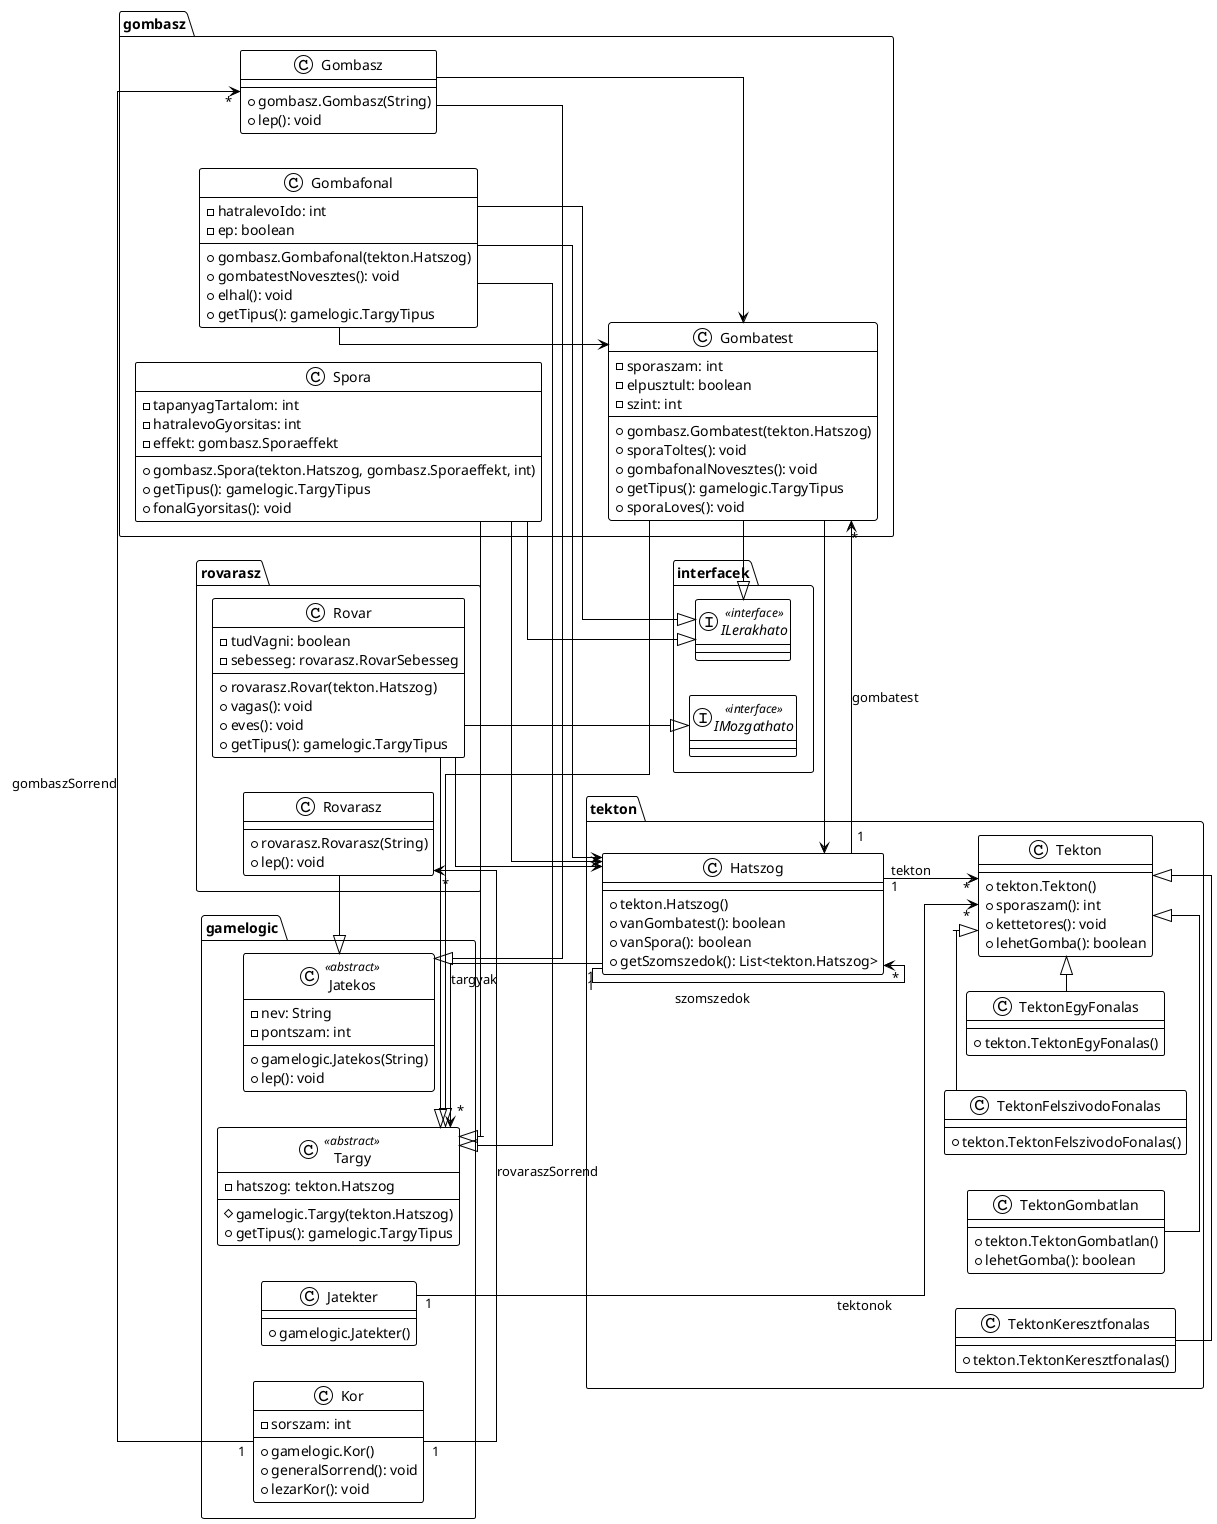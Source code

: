 @startuml
!theme plain
left to right direction
skinparam linetype ortho

class gombasz.Gombafonal {
  + gombasz.Gombafonal(tekton.Hatszog)
  - hatralevoIdo: int
  - ep: boolean
  + gombatestNovesztes(): void
  + elhal(): void
  + getTipus(): gamelogic.TargyTipus
}

class gombasz.Gombasz {
  + gombasz.Gombasz(String)
  + lep(): void
}

class gombasz.Gombatest {
  + gombasz.Gombatest(tekton.Hatszog)
  - sporaszam: int
  - elpusztult: boolean
  - szint: int
  + sporaToltes(): void
  + gombafonalNovesztes(): void
  + getTipus(): gamelogic.TargyTipus
  + sporaLoves(): void
}

class tekton.Hatszog {
  + tekton.Hatszog()
  + vanGombatest(): boolean
  + vanSpora(): boolean
  + getSzomszedok(): List<tekton.Hatszog>
}

interface interfacek.ILerakhato << interface >>
interface interfacek.IMozgathato << interface >>

class gamelogic.Jatekos <<abstract>> {
  + gamelogic.Jatekos(String)
  - nev: String
  - pontszam: int
  + lep(): void
}

class gamelogic.Jatekter {
  + gamelogic.Jatekter()
}

class gamelogic.Kor {
  - sorszam: int
  + gamelogic.Kor()
  + generalSorrend(): void
  + lezarKor(): void
}

class rovarasz.Rovar {
  + rovarasz.Rovar(tekton.Hatszog)
  - tudVagni: boolean
  - sebesseg: rovarasz.RovarSebesseg
  + vagas(): void
  + eves(): void
  + getTipus(): gamelogic.TargyTipus
}

class rovarasz.Rovarasz {
  + rovarasz.Rovarasz(String)
  + lep(): void
}

class gombasz.Spora {
  + gombasz.Spora(tekton.Hatszog, gombasz.Sporaeffekt, int)
  - tapanyagTartalom: int
  - hatralevoGyorsitas: int
  - effekt: gombasz.Sporaeffekt
  + getTipus(): gamelogic.TargyTipus
  + fonalGyorsitas(): void
}

class gamelogic.Targy <<abstract>> {
  # gamelogic.Targy(tekton.Hatszog)
  - hatszog: tekton.Hatszog
  + getTipus(): gamelogic.TargyTipus
}

class tekton.Tekton {
  + tekton.Tekton()
  + sporaszam(): int
  + kettetores(): void
  + lehetGomba(): boolean
}

class tekton.TektonEgyFonalas {
  + tekton.TektonEgyFonalas()
}

class tekton.TektonFelszivodoFonalas {
  + tekton.TektonFelszivodoFonalas()
}

class tekton.TektonGombatlan {
  + tekton.TektonGombatlan()
  + lehetGomba(): boolean
}

class tekton.TektonKeresztfonalas {
  + tekton.TektonKeresztfonalas()
}

' Relationships:

tekton.Hatszog "1" --> "*" gombasz.Gombatest : gombatest
tekton.Hatszog "1" --> "*" tekton.Tekton : tekton
tekton.Hatszog "1" --> "*" gamelogic.Targy : targyak
tekton.Hatszog "1" --> "*" tekton.Hatszog : szomszedok
gombasz.Gombafonal --> tekton.Hatszog
gombasz.Gombafonal --> gombasz.Gombatest
gombasz.Gombasz --> gombasz.Gombatest
gombasz.Gombatest --> tekton.Hatszog
rovarasz.Rovar --> tekton.Hatszog
gombasz.Spora --> tekton.Hatszog
gamelogic.Jatekter "1" --> "*" tekton.Tekton : tektonok
gamelogic.Kor "1" --> "*" gombasz.Gombasz : gombaszSorrend
gamelogic.Kor "1" --> "*" rovarasz.Rovarasz : rovaraszSorrend

gombasz.Gombafonal -|> interfacek.ILerakhato
gombasz.Gombafonal -|> gamelogic.Targy
gombasz.Gombasz -|> gamelogic.Jatekos
gombasz.Gombatest -|> interfacek.ILerakhato
gombasz.Gombatest -|> gamelogic.Targy
rovarasz.Rovar -|> interfacek.IMozgathato
rovarasz.Rovar -|> gamelogic.Targy
rovarasz.Rovarasz -|> gamelogic.Jatekos
gombasz.Spora -|> interfacek.ILerakhato
gombasz.Spora -|> gamelogic.Targy
tekton.TektonEgyFonalas -|> tekton.Tekton
tekton.TektonFelszivodoFonalas -|> tekton.Tekton
tekton.TektonGombatlan -|> tekton.Tekton
tekton.TektonKeresztfonalas -|> tekton.Tekton
@enduml